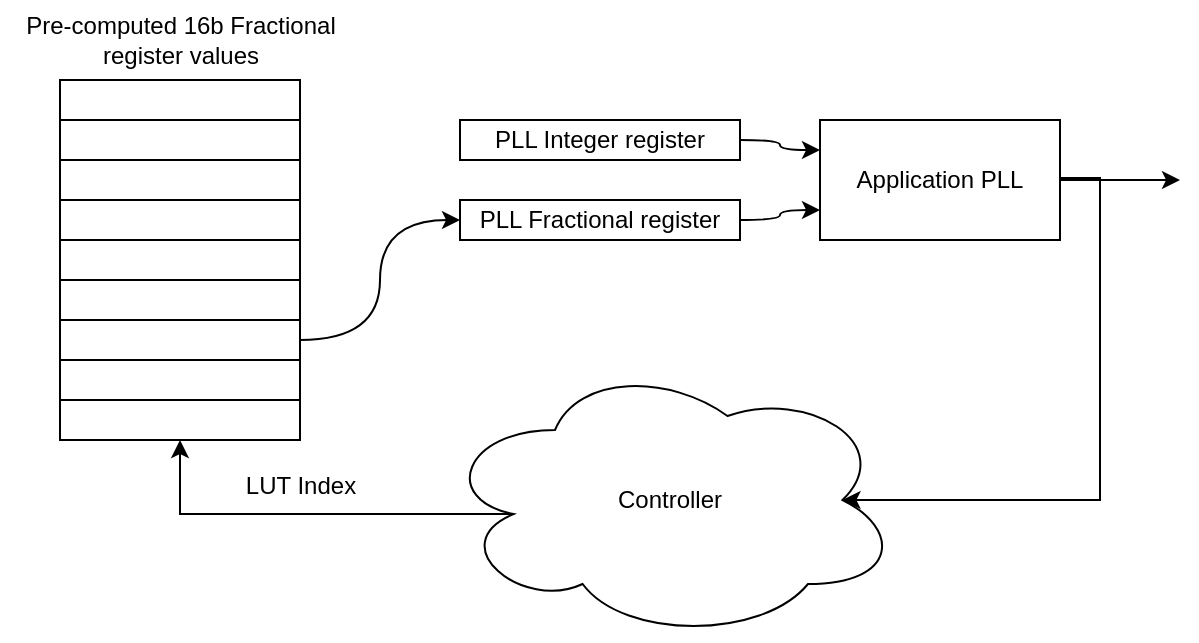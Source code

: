 <mxfile version="21.2.8" type="device">
  <diagram name="Page-1" id="9vSpEMNM8aHxPnmo5Cww">
    <mxGraphModel dx="1114" dy="755" grid="1" gridSize="10" guides="1" tooltips="1" connect="1" arrows="1" fold="1" page="1" pageScale="1" pageWidth="1169" pageHeight="827" math="0" shadow="0">
      <root>
        <mxCell id="0" />
        <mxCell id="1" parent="0" />
        <mxCell id="HuAcdHSceIwbL1ijk9Ny-1" value="" style="rounded=0;whiteSpace=wrap;html=1;" vertex="1" parent="1">
          <mxGeometry x="480" y="400" width="120" height="20" as="geometry" />
        </mxCell>
        <mxCell id="HuAcdHSceIwbL1ijk9Ny-2" value="" style="rounded=0;whiteSpace=wrap;html=1;" vertex="1" parent="1">
          <mxGeometry x="480" y="380" width="120" height="20" as="geometry" />
        </mxCell>
        <mxCell id="HuAcdHSceIwbL1ijk9Ny-23" style="edgeStyle=orthogonalEdgeStyle;rounded=0;orthogonalLoop=1;jettySize=auto;html=1;exitX=1;exitY=0.5;exitDx=0;exitDy=0;entryX=0;entryY=0.5;entryDx=0;entryDy=0;curved=1;" edge="1" parent="1" source="HuAcdHSceIwbL1ijk9Ny-3" target="HuAcdHSceIwbL1ijk9Ny-10">
          <mxGeometry relative="1" as="geometry" />
        </mxCell>
        <mxCell id="HuAcdHSceIwbL1ijk9Ny-3" value="" style="rounded=0;whiteSpace=wrap;html=1;" vertex="1" parent="1">
          <mxGeometry x="480" y="360" width="120" height="20" as="geometry" />
        </mxCell>
        <mxCell id="HuAcdHSceIwbL1ijk9Ny-4" value="" style="rounded=0;whiteSpace=wrap;html=1;" vertex="1" parent="1">
          <mxGeometry x="480" y="340" width="120" height="20" as="geometry" />
        </mxCell>
        <mxCell id="HuAcdHSceIwbL1ijk9Ny-5" value="" style="rounded=0;whiteSpace=wrap;html=1;" vertex="1" parent="1">
          <mxGeometry x="480" y="320" width="120" height="20" as="geometry" />
        </mxCell>
        <mxCell id="HuAcdHSceIwbL1ijk9Ny-6" value="" style="rounded=0;whiteSpace=wrap;html=1;" vertex="1" parent="1">
          <mxGeometry x="480" y="300" width="120" height="20" as="geometry" />
        </mxCell>
        <mxCell id="HuAcdHSceIwbL1ijk9Ny-7" value="" style="rounded=0;whiteSpace=wrap;html=1;" vertex="1" parent="1">
          <mxGeometry x="480" y="280" width="120" height="20" as="geometry" />
        </mxCell>
        <mxCell id="HuAcdHSceIwbL1ijk9Ny-8" value="" style="rounded=0;whiteSpace=wrap;html=1;" vertex="1" parent="1">
          <mxGeometry x="480" y="260" width="120" height="20" as="geometry" />
        </mxCell>
        <mxCell id="HuAcdHSceIwbL1ijk9Ny-9" value="" style="rounded=0;whiteSpace=wrap;html=1;" vertex="1" parent="1">
          <mxGeometry x="480" y="240" width="120" height="20" as="geometry" />
        </mxCell>
        <mxCell id="HuAcdHSceIwbL1ijk9Ny-22" style="edgeStyle=orthogonalEdgeStyle;rounded=0;orthogonalLoop=1;jettySize=auto;html=1;exitX=1;exitY=0.5;exitDx=0;exitDy=0;entryX=0;entryY=0.75;entryDx=0;entryDy=0;curved=1;" edge="1" parent="1" source="HuAcdHSceIwbL1ijk9Ny-10" target="HuAcdHSceIwbL1ijk9Ny-19">
          <mxGeometry relative="1" as="geometry" />
        </mxCell>
        <mxCell id="HuAcdHSceIwbL1ijk9Ny-10" value="PLL Fractional register" style="rounded=0;whiteSpace=wrap;html=1;" vertex="1" parent="1">
          <mxGeometry x="680" y="300" width="140" height="20" as="geometry" />
        </mxCell>
        <mxCell id="HuAcdHSceIwbL1ijk9Ny-11" value="Pre-computed 16b Fractional&lt;br&gt;register values" style="text;html=1;align=center;verticalAlign=middle;resizable=0;points=[];autosize=1;strokeColor=none;fillColor=none;" vertex="1" parent="1">
          <mxGeometry x="450" y="200" width="180" height="40" as="geometry" />
        </mxCell>
        <mxCell id="HuAcdHSceIwbL1ijk9Ny-28" style="edgeStyle=orthogonalEdgeStyle;rounded=0;orthogonalLoop=1;jettySize=auto;html=1;exitX=1;exitY=0.5;exitDx=0;exitDy=0;entryX=0;entryY=0.25;entryDx=0;entryDy=0;curved=1;" edge="1" parent="1" source="HuAcdHSceIwbL1ijk9Ny-18" target="HuAcdHSceIwbL1ijk9Ny-19">
          <mxGeometry relative="1" as="geometry" />
        </mxCell>
        <mxCell id="HuAcdHSceIwbL1ijk9Ny-18" value="PLL Integer register" style="rounded=0;whiteSpace=wrap;html=1;" vertex="1" parent="1">
          <mxGeometry x="680" y="260" width="140" height="20" as="geometry" />
        </mxCell>
        <mxCell id="HuAcdHSceIwbL1ijk9Ny-20" style="edgeStyle=orthogonalEdgeStyle;rounded=0;orthogonalLoop=1;jettySize=auto;html=1;exitX=1;exitY=0.5;exitDx=0;exitDy=0;" edge="1" parent="1" source="HuAcdHSceIwbL1ijk9Ny-19">
          <mxGeometry relative="1" as="geometry">
            <mxPoint x="1040" y="290" as="targetPoint" />
          </mxGeometry>
        </mxCell>
        <mxCell id="HuAcdHSceIwbL1ijk9Ny-25" style="edgeStyle=orthogonalEdgeStyle;rounded=0;orthogonalLoop=1;jettySize=auto;html=1;exitX=1;exitY=0.5;exitDx=0;exitDy=0;entryX=0.875;entryY=0.5;entryDx=0;entryDy=0;entryPerimeter=0;" edge="1" parent="1" source="HuAcdHSceIwbL1ijk9Ny-19" target="HuAcdHSceIwbL1ijk9Ny-24">
          <mxGeometry relative="1" as="geometry">
            <Array as="points">
              <mxPoint x="1000" y="289" />
              <mxPoint x="1000" y="450" />
            </Array>
          </mxGeometry>
        </mxCell>
        <mxCell id="HuAcdHSceIwbL1ijk9Ny-19" value="Application PLL" style="rounded=0;whiteSpace=wrap;html=1;" vertex="1" parent="1">
          <mxGeometry x="860" y="260" width="120" height="60" as="geometry" />
        </mxCell>
        <mxCell id="HuAcdHSceIwbL1ijk9Ny-26" style="edgeStyle=orthogonalEdgeStyle;rounded=0;orthogonalLoop=1;jettySize=auto;html=1;exitX=0.16;exitY=0.55;exitDx=0;exitDy=0;exitPerimeter=0;entryX=0.5;entryY=1;entryDx=0;entryDy=0;" edge="1" parent="1" source="HuAcdHSceIwbL1ijk9Ny-24" target="HuAcdHSceIwbL1ijk9Ny-1">
          <mxGeometry relative="1" as="geometry" />
        </mxCell>
        <mxCell id="HuAcdHSceIwbL1ijk9Ny-24" value="Controller" style="ellipse;shape=cloud;whiteSpace=wrap;html=1;" vertex="1" parent="1">
          <mxGeometry x="670" y="380" width="230" height="140" as="geometry" />
        </mxCell>
        <mxCell id="HuAcdHSceIwbL1ijk9Ny-27" value="LUT Index" style="text;html=1;align=center;verticalAlign=middle;resizable=0;points=[];autosize=1;strokeColor=none;fillColor=none;" vertex="1" parent="1">
          <mxGeometry x="560" y="428" width="80" height="30" as="geometry" />
        </mxCell>
      </root>
    </mxGraphModel>
  </diagram>
</mxfile>
